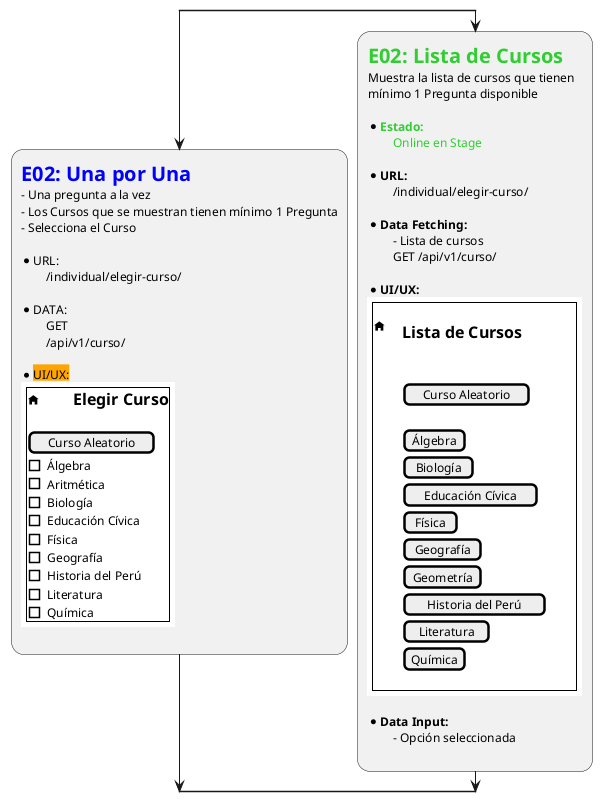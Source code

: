 @startuml E02_Lista_Cursos


split
    :=<color:Blue>E02: Una por Una
    - Una pregunta a la vez
    - Los Cursos que se muestran tienen mínimo 1 Pregunta
    - Selecciona el Curso

    *URL:
    \t/individual/elegir-curso/\t

    *DATA:
    \tGET
    \t/api/v1/curso/\t

    *<back:Orange>UI/UX:
    {{
        salt
        {+
        =<&home>\tElegir Curso
        .
        [Curso Aleatorio]
        [ ] Álgebra
        [ ] Aritmética
        [ ] Biología
        [ ] Educación Cívica
        [ ] Física
        [ ] Geografía
        [ ] Historia del Perú
        [ ] Literatura
        [ ] Química
        }
    }}
    ;
split again
    :=<color:LimeGreen>E02: Lista de Cursos
    Muestra la lista de cursos que tienen
    mínimo 1 Pregunta disponible

    * **<color:LimeGreen>Estado:**
    \t<color:LimeGreen>Online en Stage

    * **URL:**
    \t/individual/elegir-curso/\t

    * **Data Fetching:**
    \t- Lista de cursos
    \tGET\t/api/v1/curso/\t

    * **UI/UX:**
    {{
        salt
        {+
        .
        =<&home> {} =Lista de Cursos
        .
        .
        \t {} [Curso Aleatorio] {} \t
        .
        \t {} [Álgebra] {} \t
        \t {} [Biología] {} \t
        \t {} [Educación Cívica] {} \t
        \t {} [Física] {} \t
        \t {} [Geografía] {} \t
        \t {} [Geometría] {} \t
        \t {} [Historia del Perú] {} \t
        \t {} [Literatura] {} \t
        \t {} [Química] {} \t
        .
        }
    }}

    * **Data Input:**
    \t- Opción seleccionada
    ;
endsplit

@enduml